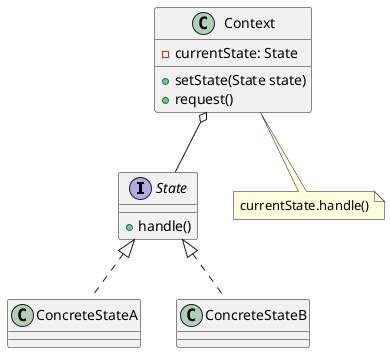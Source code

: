 @startuml

interface State {
    + handle()
}
class ConcreteStateA implements State {
}
class ConcreteStateB implements State {
}

class Context {
    - currentState: State
    + setState(State state)
    + request()
}
note bottom: currentState.handle()

Context o-- State

@enduml